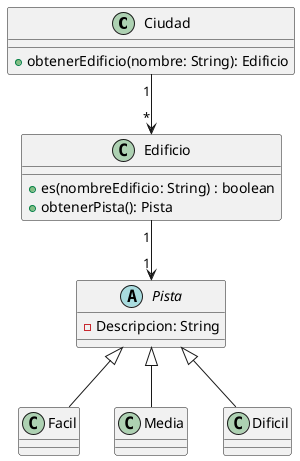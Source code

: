 @startuml

class Ciudad {
    + obtenerEdificio(nombre: String): Edificio
}


class Edificio {
    + es(nombreEdificio: String) : boolean
    + obtenerPista(): Pista
}

Ciudad "1" --> "*" Edificio

abstract class Pista {
    - Descripcion: String
}

Edificio "1" --> "1" Pista

class Facil extends Pista
class Media extends Pista
class Dificil extends Pista

@enduml
